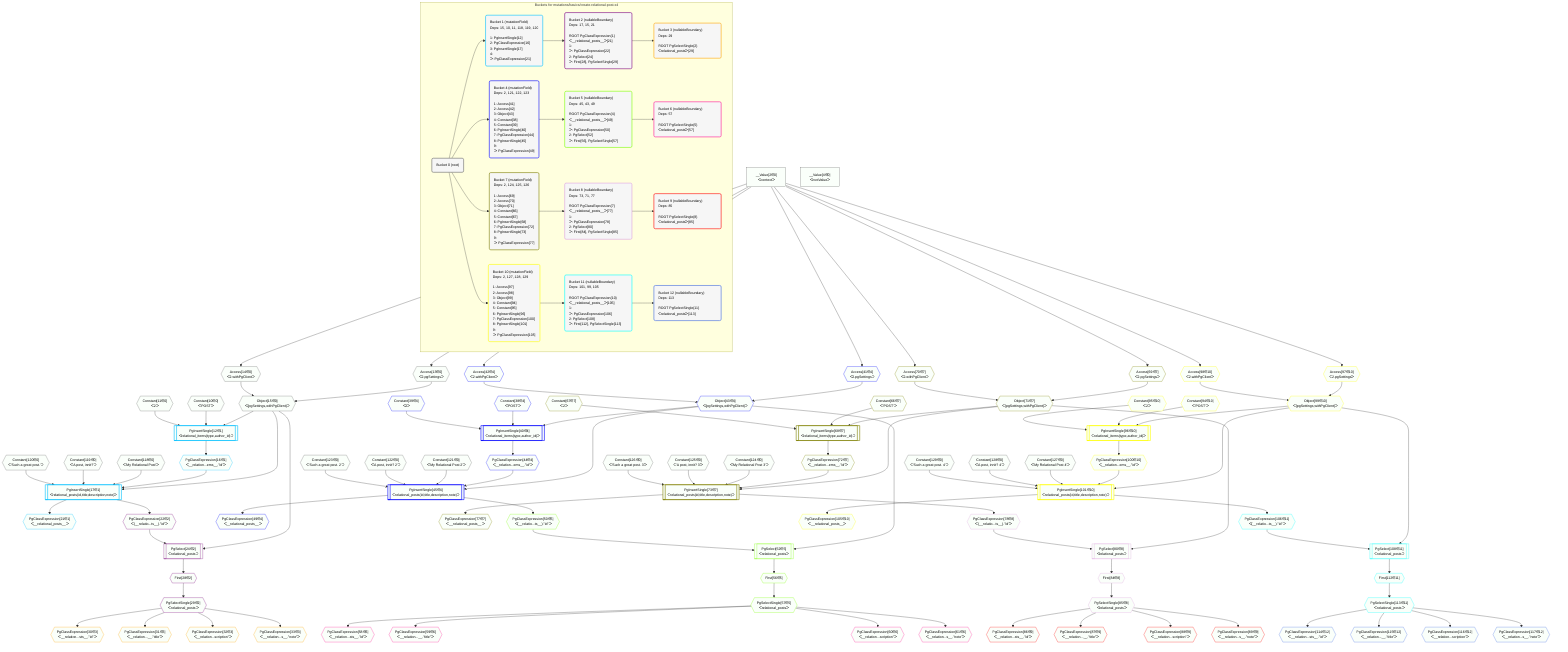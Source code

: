 %%{init: {'themeVariables': { 'fontSize': '12px'}}}%%
graph TD
    classDef path fill:#eee,stroke:#000,color:#000
    classDef plan fill:#fff,stroke-width:1px,color:#000
    classDef itemplan fill:#fff,stroke-width:2px,color:#000
    classDef unbatchedplan fill:#dff,stroke-width:1px,color:#000
    classDef sideeffectplan fill:#fcc,stroke-width:2px,color:#000
    classDef bucket fill:#f6f6f6,color:#000,stroke-width:2px,text-align:left


    %% plan dependencies
    Object15{{"Object[15∈0]<br />ᐸ{pgSettings,withPgClient}ᐳ"}}:::plan
    Access13{{"Access[13∈0]<br />ᐸ2.pgSettingsᐳ"}}:::plan
    Access14{{"Access[14∈0]<br />ᐸ2.withPgClientᐳ"}}:::plan
    Access13 & Access14 --> Object15
    __Value2["__Value[2∈0]<br />ᐸcontextᐳ"]:::plan
    __Value2 --> Access13
    __Value2 --> Access14
    __Value4["__Value[4∈0]<br />ᐸrootValueᐳ"]:::plan
    Constant10{{"Constant[10∈0]<br />ᐸ'POST'ᐳ"}}:::plan
    Constant11{{"Constant[11∈0]<br />ᐸ2ᐳ"}}:::plan
    Constant118{{"Constant[118∈0]<br />ᐸ'My Relational Post'ᐳ"}}:::plan
    Constant119{{"Constant[119∈0]<br />ᐸ'A post, innit?'ᐳ"}}:::plan
    Constant120{{"Constant[120∈0]<br />ᐸ'Such a great post.'ᐳ"}}:::plan
    Constant121{{"Constant[121∈0]<br />ᐸ'My Relational Post 2'ᐳ"}}:::plan
    Constant122{{"Constant[122∈0]<br />ᐸ'A post, innit? 2'ᐳ"}}:::plan
    Constant123{{"Constant[123∈0]<br />ᐸ'Such a great post. 2'ᐳ"}}:::plan
    Constant124{{"Constant[124∈0]<br />ᐸ'My Relational Post 3'ᐳ"}}:::plan
    Constant125{{"Constant[125∈0]<br />ᐸ'A post, innit? 3'ᐳ"}}:::plan
    Constant126{{"Constant[126∈0]<br />ᐸ'Such a great post. 3'ᐳ"}}:::plan
    Constant127{{"Constant[127∈0]<br />ᐸ'My Relational Post 4'ᐳ"}}:::plan
    Constant128{{"Constant[128∈0]<br />ᐸ'A post, innit? 4'ᐳ"}}:::plan
    Constant129{{"Constant[129∈0]<br />ᐸ'Such a great post. 4'ᐳ"}}:::plan
    PgInsertSingle17[["PgInsertSingle[17∈1]<br />ᐸrelational_posts(id,title,description,note)ᐳ"]]:::sideeffectplan
    PgClassExpression16{{"PgClassExpression[16∈1]<br />ᐸ__relation...ems__.”id”ᐳ"}}:::plan
    Object15 & PgClassExpression16 & Constant118 & Constant119 & Constant120 --> PgInsertSingle17
    PgInsertSingle12[["PgInsertSingle[12∈1]<br />ᐸrelational_items(type,author_id)ᐳ"]]:::sideeffectplan
    Object15 & Constant10 & Constant11 --> PgInsertSingle12
    PgInsertSingle12 --> PgClassExpression16
    PgClassExpression21{{"PgClassExpression[21∈1]<br />ᐸ__relational_posts__ᐳ"}}:::plan
    PgInsertSingle17 --> PgClassExpression21
    PgSelect24[["PgSelect[24∈2]<br />ᐸrelational_postsᐳ"]]:::plan
    PgClassExpression22{{"PgClassExpression[22∈2]<br />ᐸ(__relatio...ts__).”id”ᐳ"}}:::plan
    Object15 & PgClassExpression22 --> PgSelect24
    PgInsertSingle17 --> PgClassExpression22
    First28{{"First[28∈2]"}}:::plan
    PgSelect24 --> First28
    PgSelectSingle29{{"PgSelectSingle[29∈2]<br />ᐸrelational_postsᐳ"}}:::plan
    First28 --> PgSelectSingle29
    PgClassExpression30{{"PgClassExpression[30∈3]<br />ᐸ__relation...sts__.”id”ᐳ"}}:::plan
    PgSelectSingle29 --> PgClassExpression30
    PgClassExpression31{{"PgClassExpression[31∈3]<br />ᐸ__relation...__.”title”ᐳ"}}:::plan
    PgSelectSingle29 --> PgClassExpression31
    PgClassExpression32{{"PgClassExpression[32∈3]<br />ᐸ__relation...scription”ᐳ"}}:::plan
    PgSelectSingle29 --> PgClassExpression32
    PgClassExpression33{{"PgClassExpression[33∈3]<br />ᐸ__relation...s__.”note”ᐳ"}}:::plan
    PgSelectSingle29 --> PgClassExpression33
    PgInsertSingle45[["PgInsertSingle[45∈4]<br />ᐸrelational_posts(id,title,description,note)ᐳ"]]:::sideeffectplan
    Object43{{"Object[43∈4]<br />ᐸ{pgSettings,withPgClient}ᐳ"}}:::plan
    PgClassExpression44{{"PgClassExpression[44∈4]<br />ᐸ__relation...ems__.”id”ᐳ"}}:::plan
    Object43 & PgClassExpression44 & Constant121 & Constant122 & Constant123 --> PgInsertSingle45
    PgInsertSingle40[["PgInsertSingle[40∈4]<br />ᐸrelational_items(type,author_id)ᐳ"]]:::sideeffectplan
    Constant38{{"Constant[38∈4]<br />ᐸ'POST'ᐳ"}}:::plan
    Constant39{{"Constant[39∈4]<br />ᐸ2ᐳ"}}:::plan
    Object43 & Constant38 & Constant39 --> PgInsertSingle40
    Access41{{"Access[41∈4]<br />ᐸ2.pgSettingsᐳ"}}:::plan
    Access42{{"Access[42∈4]<br />ᐸ2.withPgClientᐳ"}}:::plan
    Access41 & Access42 --> Object43
    __Value2 --> Access41
    __Value2 --> Access42
    PgInsertSingle40 --> PgClassExpression44
    PgClassExpression49{{"PgClassExpression[49∈4]<br />ᐸ__relational_posts__ᐳ"}}:::plan
    PgInsertSingle45 --> PgClassExpression49
    PgSelect52[["PgSelect[52∈5]<br />ᐸrelational_postsᐳ"]]:::plan
    PgClassExpression50{{"PgClassExpression[50∈5]<br />ᐸ(__relatio...ts__).”id”ᐳ"}}:::plan
    Object43 & PgClassExpression50 --> PgSelect52
    PgInsertSingle45 --> PgClassExpression50
    First56{{"First[56∈5]"}}:::plan
    PgSelect52 --> First56
    PgSelectSingle57{{"PgSelectSingle[57∈5]<br />ᐸrelational_postsᐳ"}}:::plan
    First56 --> PgSelectSingle57
    PgClassExpression58{{"PgClassExpression[58∈6]<br />ᐸ__relation...sts__.”id”ᐳ"}}:::plan
    PgSelectSingle57 --> PgClassExpression58
    PgClassExpression59{{"PgClassExpression[59∈6]<br />ᐸ__relation...__.”title”ᐳ"}}:::plan
    PgSelectSingle57 --> PgClassExpression59
    PgClassExpression60{{"PgClassExpression[60∈6]<br />ᐸ__relation...scription”ᐳ"}}:::plan
    PgSelectSingle57 --> PgClassExpression60
    PgClassExpression61{{"PgClassExpression[61∈6]<br />ᐸ__relation...s__.”note”ᐳ"}}:::plan
    PgSelectSingle57 --> PgClassExpression61
    PgInsertSingle73[["PgInsertSingle[73∈7]<br />ᐸrelational_posts(id,title,description,note)ᐳ"]]:::sideeffectplan
    Object71{{"Object[71∈7]<br />ᐸ{pgSettings,withPgClient}ᐳ"}}:::plan
    PgClassExpression72{{"PgClassExpression[72∈7]<br />ᐸ__relation...ems__.”id”ᐳ"}}:::plan
    Object71 & PgClassExpression72 & Constant124 & Constant125 & Constant126 --> PgInsertSingle73
    PgInsertSingle68[["PgInsertSingle[68∈7]<br />ᐸrelational_items(type,author_id)ᐳ"]]:::sideeffectplan
    Constant66{{"Constant[66∈7]<br />ᐸ'POST'ᐳ"}}:::plan
    Constant67{{"Constant[67∈7]<br />ᐸ2ᐳ"}}:::plan
    Object71 & Constant66 & Constant67 --> PgInsertSingle68
    Access69{{"Access[69∈7]<br />ᐸ2.pgSettingsᐳ"}}:::plan
    Access70{{"Access[70∈7]<br />ᐸ2.withPgClientᐳ"}}:::plan
    Access69 & Access70 --> Object71
    __Value2 --> Access69
    __Value2 --> Access70
    PgInsertSingle68 --> PgClassExpression72
    PgClassExpression77{{"PgClassExpression[77∈7]<br />ᐸ__relational_posts__ᐳ"}}:::plan
    PgInsertSingle73 --> PgClassExpression77
    PgSelect80[["PgSelect[80∈8]<br />ᐸrelational_postsᐳ"]]:::plan
    PgClassExpression78{{"PgClassExpression[78∈8]<br />ᐸ(__relatio...ts__).”id”ᐳ"}}:::plan
    Object71 & PgClassExpression78 --> PgSelect80
    PgInsertSingle73 --> PgClassExpression78
    First84{{"First[84∈8]"}}:::plan
    PgSelect80 --> First84
    PgSelectSingle85{{"PgSelectSingle[85∈8]<br />ᐸrelational_postsᐳ"}}:::plan
    First84 --> PgSelectSingle85
    PgClassExpression86{{"PgClassExpression[86∈9]<br />ᐸ__relation...sts__.”id”ᐳ"}}:::plan
    PgSelectSingle85 --> PgClassExpression86
    PgClassExpression87{{"PgClassExpression[87∈9]<br />ᐸ__relation...__.”title”ᐳ"}}:::plan
    PgSelectSingle85 --> PgClassExpression87
    PgClassExpression88{{"PgClassExpression[88∈9]<br />ᐸ__relation...scription”ᐳ"}}:::plan
    PgSelectSingle85 --> PgClassExpression88
    PgClassExpression89{{"PgClassExpression[89∈9]<br />ᐸ__relation...s__.”note”ᐳ"}}:::plan
    PgSelectSingle85 --> PgClassExpression89
    PgInsertSingle101[["PgInsertSingle[101∈10]<br />ᐸrelational_posts(id,title,description,note)ᐳ"]]:::sideeffectplan
    Object99{{"Object[99∈10]<br />ᐸ{pgSettings,withPgClient}ᐳ"}}:::plan
    PgClassExpression100{{"PgClassExpression[100∈10]<br />ᐸ__relation...ems__.”id”ᐳ"}}:::plan
    Object99 & PgClassExpression100 & Constant127 & Constant128 & Constant129 --> PgInsertSingle101
    PgInsertSingle96[["PgInsertSingle[96∈10]<br />ᐸrelational_items(type,author_id)ᐳ"]]:::sideeffectplan
    Constant94{{"Constant[94∈10]<br />ᐸ'POST'ᐳ"}}:::plan
    Constant95{{"Constant[95∈10]<br />ᐸ2ᐳ"}}:::plan
    Object99 & Constant94 & Constant95 --> PgInsertSingle96
    Access97{{"Access[97∈10]<br />ᐸ2.pgSettingsᐳ"}}:::plan
    Access98{{"Access[98∈10]<br />ᐸ2.withPgClientᐳ"}}:::plan
    Access97 & Access98 --> Object99
    __Value2 --> Access97
    __Value2 --> Access98
    PgInsertSingle96 --> PgClassExpression100
    PgClassExpression105{{"PgClassExpression[105∈10]<br />ᐸ__relational_posts__ᐳ"}}:::plan
    PgInsertSingle101 --> PgClassExpression105
    PgSelect108[["PgSelect[108∈11]<br />ᐸrelational_postsᐳ"]]:::plan
    PgClassExpression106{{"PgClassExpression[106∈11]<br />ᐸ(__relatio...ts__).”id”ᐳ"}}:::plan
    Object99 & PgClassExpression106 --> PgSelect108
    PgInsertSingle101 --> PgClassExpression106
    First112{{"First[112∈11]"}}:::plan
    PgSelect108 --> First112
    PgSelectSingle113{{"PgSelectSingle[113∈11]<br />ᐸrelational_postsᐳ"}}:::plan
    First112 --> PgSelectSingle113
    PgClassExpression114{{"PgClassExpression[114∈12]<br />ᐸ__relation...sts__.”id”ᐳ"}}:::plan
    PgSelectSingle113 --> PgClassExpression114
    PgClassExpression115{{"PgClassExpression[115∈12]<br />ᐸ__relation...__.”title”ᐳ"}}:::plan
    PgSelectSingle113 --> PgClassExpression115
    PgClassExpression116{{"PgClassExpression[116∈12]<br />ᐸ__relation...scription”ᐳ"}}:::plan
    PgSelectSingle113 --> PgClassExpression116
    PgClassExpression117{{"PgClassExpression[117∈12]<br />ᐸ__relation...s__.”note”ᐳ"}}:::plan
    PgSelectSingle113 --> PgClassExpression117

    %% define steps

    subgraph "Buckets for mutations/basics/create-relational-post-x4"
    Bucket0("Bucket 0 (root)"):::bucket
    classDef bucket0 stroke:#696969
    class Bucket0,__Value2,__Value4,Constant10,Constant11,Access13,Access14,Object15,Constant118,Constant119,Constant120,Constant121,Constant122,Constant123,Constant124,Constant125,Constant126,Constant127,Constant128,Constant129 bucket0
    Bucket1("Bucket 1 (mutationField)<br />Deps: 15, 10, 11, 118, 119, 120<br /><br />1: PgInsertSingle[12]<br />2: PgClassExpression[16]<br />3: PgInsertSingle[17]<br />4: <br />ᐳ: PgClassExpression[21]"):::bucket
    classDef bucket1 stroke:#00bfff
    class Bucket1,PgInsertSingle12,PgClassExpression16,PgInsertSingle17,PgClassExpression21 bucket1
    Bucket2("Bucket 2 (nullableBoundary)<br />Deps: 17, 15, 21<br /><br />ROOT PgClassExpression{1}ᐸ__relational_posts__ᐳ[21]<br />1: <br />ᐳ: PgClassExpression[22]<br />2: PgSelect[24]<br />ᐳ: First[28], PgSelectSingle[29]"):::bucket
    classDef bucket2 stroke:#7f007f
    class Bucket2,PgClassExpression22,PgSelect24,First28,PgSelectSingle29 bucket2
    Bucket3("Bucket 3 (nullableBoundary)<br />Deps: 29<br /><br />ROOT PgSelectSingle{2}ᐸrelational_postsᐳ[29]"):::bucket
    classDef bucket3 stroke:#ffa500
    class Bucket3,PgClassExpression30,PgClassExpression31,PgClassExpression32,PgClassExpression33 bucket3
    Bucket4("Bucket 4 (mutationField)<br />Deps: 2, 121, 122, 123<br /><br />1: Access[41]<br />2: Access[42]<br />3: Object[43]<br />4: Constant[38]<br />5: Constant[39]<br />6: PgInsertSingle[40]<br />7: PgClassExpression[44]<br />8: PgInsertSingle[45]<br />9: <br />ᐳ: PgClassExpression[49]"):::bucket
    classDef bucket4 stroke:#0000ff
    class Bucket4,Constant38,Constant39,PgInsertSingle40,Access41,Access42,Object43,PgClassExpression44,PgInsertSingle45,PgClassExpression49 bucket4
    Bucket5("Bucket 5 (nullableBoundary)<br />Deps: 45, 43, 49<br /><br />ROOT PgClassExpression{4}ᐸ__relational_posts__ᐳ[49]<br />1: <br />ᐳ: PgClassExpression[50]<br />2: PgSelect[52]<br />ᐳ: First[56], PgSelectSingle[57]"):::bucket
    classDef bucket5 stroke:#7fff00
    class Bucket5,PgClassExpression50,PgSelect52,First56,PgSelectSingle57 bucket5
    Bucket6("Bucket 6 (nullableBoundary)<br />Deps: 57<br /><br />ROOT PgSelectSingle{5}ᐸrelational_postsᐳ[57]"):::bucket
    classDef bucket6 stroke:#ff1493
    class Bucket6,PgClassExpression58,PgClassExpression59,PgClassExpression60,PgClassExpression61 bucket6
    Bucket7("Bucket 7 (mutationField)<br />Deps: 2, 124, 125, 126<br /><br />1: Access[69]<br />2: Access[70]<br />3: Object[71]<br />4: Constant[66]<br />5: Constant[67]<br />6: PgInsertSingle[68]<br />7: PgClassExpression[72]<br />8: PgInsertSingle[73]<br />9: <br />ᐳ: PgClassExpression[77]"):::bucket
    classDef bucket7 stroke:#808000
    class Bucket7,Constant66,Constant67,PgInsertSingle68,Access69,Access70,Object71,PgClassExpression72,PgInsertSingle73,PgClassExpression77 bucket7
    Bucket8("Bucket 8 (nullableBoundary)<br />Deps: 73, 71, 77<br /><br />ROOT PgClassExpression{7}ᐸ__relational_posts__ᐳ[77]<br />1: <br />ᐳ: PgClassExpression[78]<br />2: PgSelect[80]<br />ᐳ: First[84], PgSelectSingle[85]"):::bucket
    classDef bucket8 stroke:#dda0dd
    class Bucket8,PgClassExpression78,PgSelect80,First84,PgSelectSingle85 bucket8
    Bucket9("Bucket 9 (nullableBoundary)<br />Deps: 85<br /><br />ROOT PgSelectSingle{8}ᐸrelational_postsᐳ[85]"):::bucket
    classDef bucket9 stroke:#ff0000
    class Bucket9,PgClassExpression86,PgClassExpression87,PgClassExpression88,PgClassExpression89 bucket9
    Bucket10("Bucket 10 (mutationField)<br />Deps: 2, 127, 128, 129<br /><br />1: Access[97]<br />2: Access[98]<br />3: Object[99]<br />4: Constant[94]<br />5: Constant[95]<br />6: PgInsertSingle[96]<br />7: PgClassExpression[100]<br />8: PgInsertSingle[101]<br />9: <br />ᐳ: PgClassExpression[105]"):::bucket
    classDef bucket10 stroke:#ffff00
    class Bucket10,Constant94,Constant95,PgInsertSingle96,Access97,Access98,Object99,PgClassExpression100,PgInsertSingle101,PgClassExpression105 bucket10
    Bucket11("Bucket 11 (nullableBoundary)<br />Deps: 101, 99, 105<br /><br />ROOT PgClassExpression{10}ᐸ__relational_posts__ᐳ[105]<br />1: <br />ᐳ: PgClassExpression[106]<br />2: PgSelect[108]<br />ᐳ: First[112], PgSelectSingle[113]"):::bucket
    classDef bucket11 stroke:#00ffff
    class Bucket11,PgClassExpression106,PgSelect108,First112,PgSelectSingle113 bucket11
    Bucket12("Bucket 12 (nullableBoundary)<br />Deps: 113<br /><br />ROOT PgSelectSingle{11}ᐸrelational_postsᐳ[113]"):::bucket
    classDef bucket12 stroke:#4169e1
    class Bucket12,PgClassExpression114,PgClassExpression115,PgClassExpression116,PgClassExpression117 bucket12
    Bucket0 --> Bucket1 & Bucket4 & Bucket7 & Bucket10
    Bucket1 --> Bucket2
    Bucket2 --> Bucket3
    Bucket4 --> Bucket5
    Bucket5 --> Bucket6
    Bucket7 --> Bucket8
    Bucket8 --> Bucket9
    Bucket10 --> Bucket11
    Bucket11 --> Bucket12
    classDef unary fill:#fafffa,borderWidth:8px
    class Object15,Access13,Access14,__Value2,__Value4,Constant10,Constant11,Constant118,Constant119,Constant120,Constant121,Constant122,Constant123,Constant124,Constant125,Constant126,Constant127,Constant128,Constant129,PgInsertSingle17,PgInsertSingle12,PgClassExpression16,PgClassExpression21,PgSelect24,PgClassExpression22,First28,PgSelectSingle29,PgClassExpression30,PgClassExpression31,PgClassExpression32,PgClassExpression33,PgInsertSingle45,PgInsertSingle40,Object43,Access41,Access42,PgClassExpression44,PgClassExpression49,Constant38,Constant39,PgSelect52,PgClassExpression50,First56,PgSelectSingle57,PgClassExpression58,PgClassExpression59,PgClassExpression60,PgClassExpression61,PgInsertSingle73,PgInsertSingle68,Object71,Access69,Access70,PgClassExpression72,PgClassExpression77,Constant66,Constant67,PgSelect80,PgClassExpression78,First84,PgSelectSingle85,PgClassExpression86,PgClassExpression87,PgClassExpression88,PgClassExpression89,PgInsertSingle101,PgInsertSingle96,Object99,Access97,Access98,PgClassExpression100,PgClassExpression105,Constant94,Constant95,PgSelect108,PgClassExpression106,First112,PgSelectSingle113,PgClassExpression114,PgClassExpression115,PgClassExpression116,PgClassExpression117 unary
    end
